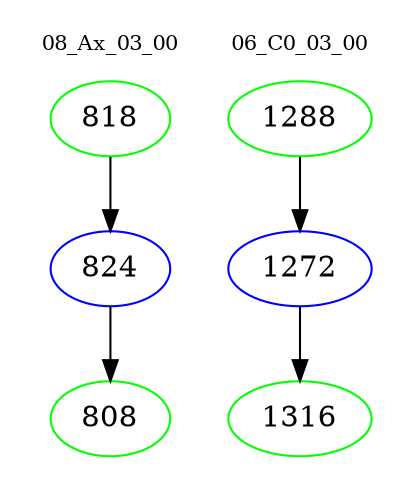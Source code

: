 digraph{
subgraph cluster_0 {
color = white
label = "08_Ax_03_00";
fontsize=10;
T0_818 [label="818", color="green"]
T0_818 -> T0_824 [color="black"]
T0_824 [label="824", color="blue"]
T0_824 -> T0_808 [color="black"]
T0_808 [label="808", color="green"]
}
subgraph cluster_1 {
color = white
label = "06_C0_03_00";
fontsize=10;
T1_1288 [label="1288", color="green"]
T1_1288 -> T1_1272 [color="black"]
T1_1272 [label="1272", color="blue"]
T1_1272 -> T1_1316 [color="black"]
T1_1316 [label="1316", color="green"]
}
}
